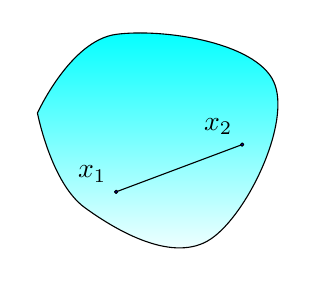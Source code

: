 ﻿\definecolor{qqqqff}{rgb}{0.,0.,1.}
\begin{tikzpicture}[line join=bevel,scale=0.4]
\draw[top color=cyan, bottom color=white]  plot[smooth, tension=.7] coordinates {(-3.5,-0.5) (-1,2) (4,0.5) (2,-4.5) (-2,-3.5) (-3.5,-0.5)};
\draw (-1,-3) -- (3,-1.5);
\draw [fill=qqqqff]  (-1,-3) circle (1.5pt)
  node [above left] {$x_1$};
\draw [fill=qqqqff]  (3,-1.5) circle (1.5pt)
  node [above left] {$x_2$};
%\node at (-1,-2.5) {$x_1$};
%\node at (3,-1) {$x_2$};
\end{tikzpicture}
